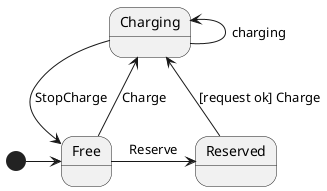 @startuml cs-actor-state
state "Free" as F
state "Charging" as C
state "Reserved" as R

[*] -> F

F -down-> C : Charge
C <- C : charging
C -> F : StopCharge
F -> R : Reserve
R -> C : [request ok] Charge

@enduml